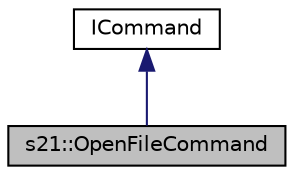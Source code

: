digraph "s21::OpenFileCommand"
{
 // LATEX_PDF_SIZE
  edge [fontname="Helvetica",fontsize="10",labelfontname="Helvetica",labelfontsize="10"];
  node [fontname="Helvetica",fontsize="10",shape=record];
  Node1 [label="s21::OpenFileCommand",height=0.2,width=0.4,color="black", fillcolor="grey75", style="filled", fontcolor="black",tooltip="A command for opening a 3D model file."];
  Node2 -> Node1 [dir="back",color="midnightblue",fontsize="10",style="solid"];
  Node2 [label="ICommand",height=0.2,width=0.4,color="black", fillcolor="white", style="filled",URL="$db/da2/classICommand.html",tooltip="An interface for controller commands."];
}
